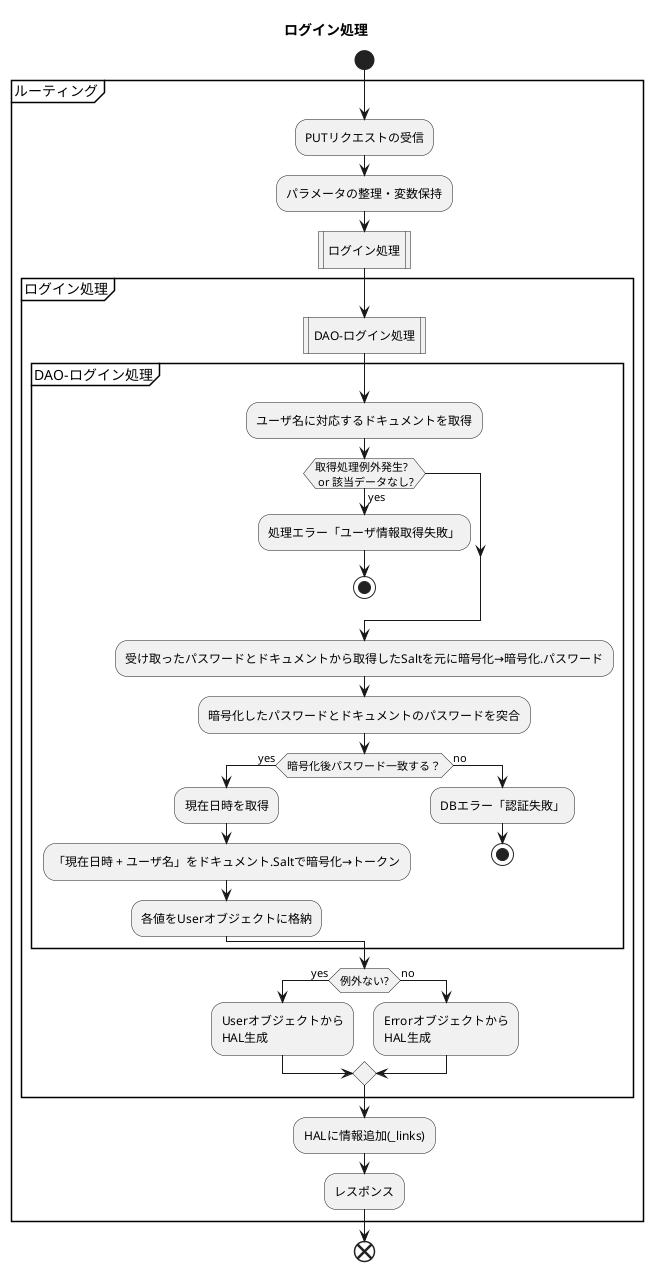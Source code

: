 @startuml 02-02_ACT_ログイン処理
title ログイン処理
    start
    
    partition ルーティング {

        :PUTリクエストの受信;
        :パラメータの整理・変数保持;
        
        :ログイン処理|
        partition ログイン処理 {
            
            :DAO-ログイン処理|
            partition DAO-ログイン処理 {
                
                :ユーザ名に対応するドキュメントを取得;
                if (取得処理例外発生? \n or 該当データなし?) then (yes)
                    :処理エラー「ユーザ情報取得失敗」;
                    stop
                    
                endif

                :受け取ったパスワードとドキュメントから取得したSaltを元に暗号化→暗号化.パスワード;
                :暗号化したパスワードとドキュメントのパスワードを突合;

                if (暗号化後パスワード一致する？) then (yes)
                    :現在日時を取得;
                    :「現在日時 + ユーザ名」をドキュメント.Saltで暗号化→トークン;

                    :各値をUserオブジェクトに格納;

                else (no)
                    :DBエラー「認証失敗」;
                    stop
                    
                endif
            }


            if (例外ない?) then (yes)
                :Userオブジェクトから\nHAL生成;
            else (no)
                :Errorオブジェクトから\nHAL生成;
            endif
            
        }

        :HALに情報追加(_links);
        :レスポンス;
        
    }

    end

@enduml